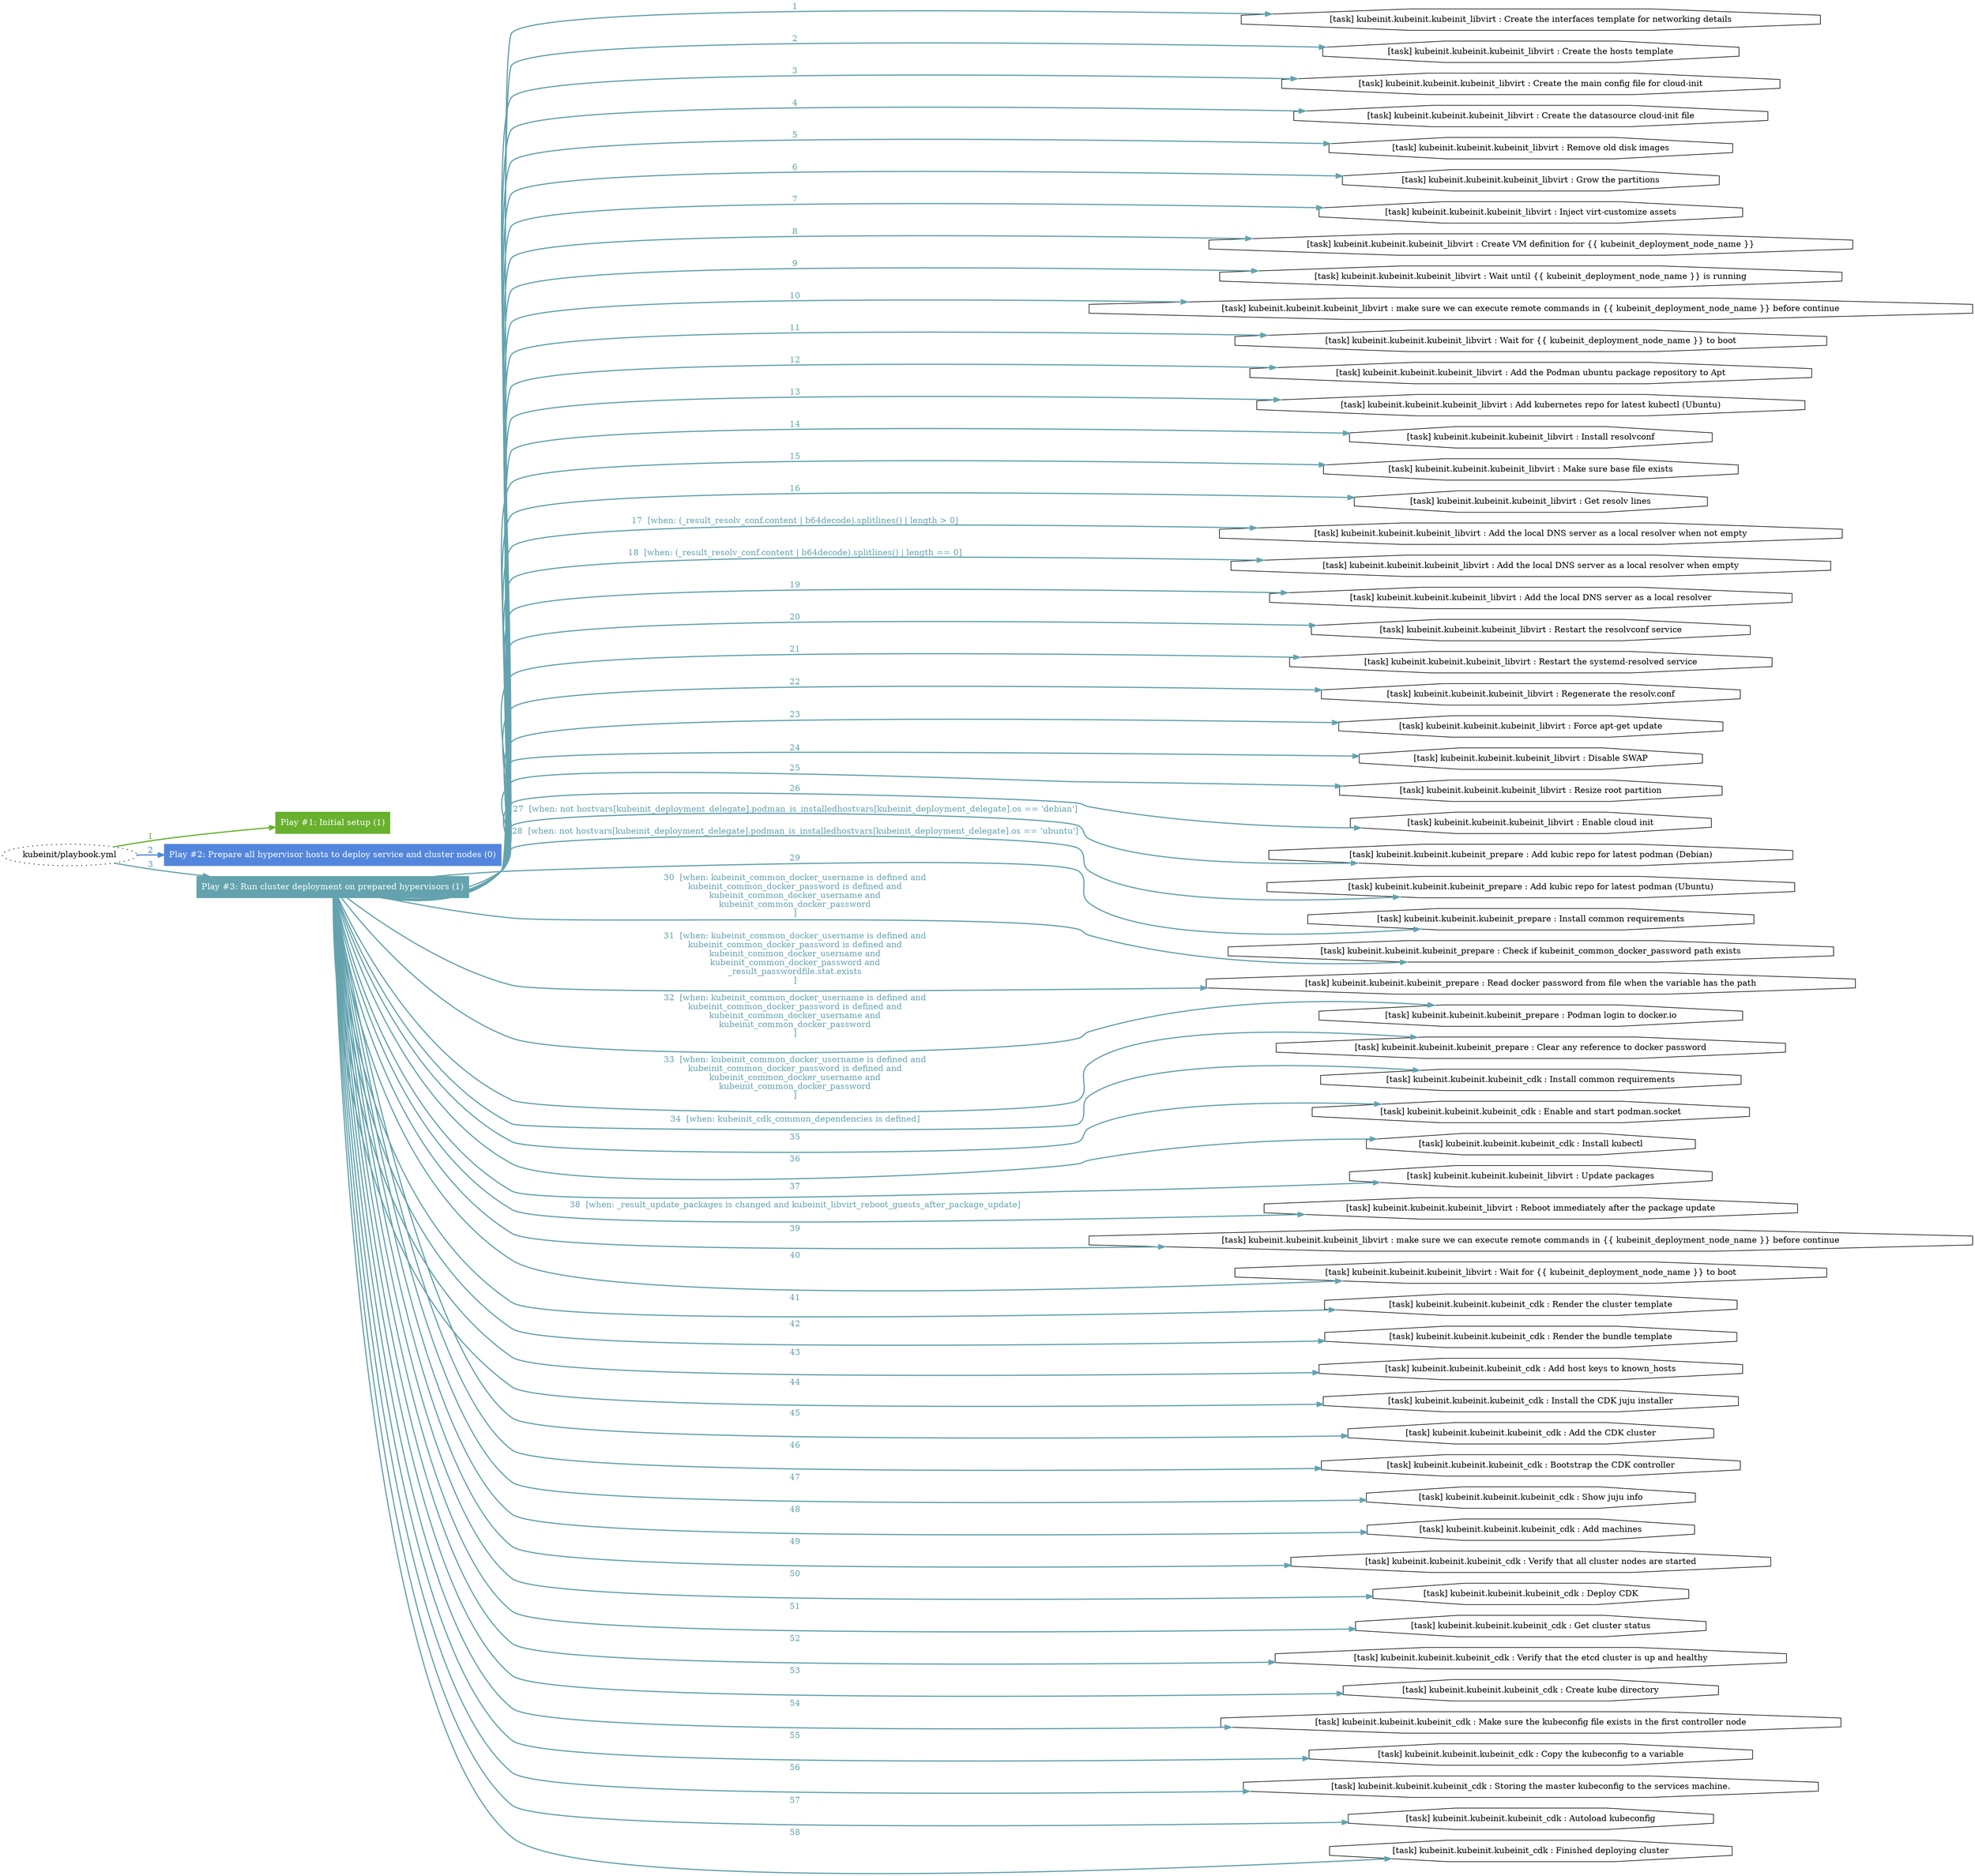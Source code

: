 digraph "kubeinit/playbook.yml "{
	graph [concentrate=true ordering=in rankdir=LR ratio=fill]
	edge [esep=5 sep=10]
	"kubeinit/playbook.yml" [id=root_node style=dotted]
	subgraph "Play #1: Initial setup (1) "{
		"Play #1: Initial setup (1)" [color="#68b12e" fontcolor="#ffffff" id="play_97676948-1132-4bbd-acc6-75c689589f0f" shape=box style=filled tooltip=localhost]
		"kubeinit/playbook.yml" -> "Play #1: Initial setup (1)" [label=1 color="#68b12e" fontcolor="#68b12e" id="edge_725c2812-27c0-454d-ba21-c88327bc21b3" style=bold]
	}
	subgraph "Play #2: Prepare all hypervisor hosts to deploy service and cluster nodes (0) "{
		"Play #2: Prepare all hypervisor hosts to deploy service and cluster nodes (0)" [color="#5286dd" fontcolor="#ffffff" id="play_38b9e1bd-4bf5-4a47-880a-ba17e7076c77" shape=box style=filled tooltip=""]
		"kubeinit/playbook.yml" -> "Play #2: Prepare all hypervisor hosts to deploy service and cluster nodes (0)" [label=2 color="#5286dd" fontcolor="#5286dd" id="edge_0d77ea13-4ea5-438e-b4eb-9fa10ba1ccf0" style=bold]
	}
	subgraph "Play #3: Run cluster deployment on prepared hypervisors (1) "{
		"Play #3: Run cluster deployment on prepared hypervisors (1)" [color="#64a3ae" fontcolor="#ffffff" id="play_34d06e10-6e47-44f5-a37c-009485bf8ea0" shape=box style=filled tooltip=localhost]
		"kubeinit/playbook.yml" -> "Play #3: Run cluster deployment on prepared hypervisors (1)" [label=3 color="#64a3ae" fontcolor="#64a3ae" id="edge_bece94a0-9c89-4a17-91ac-e064e204e06b" style=bold]
		"task_7822ffdb-ac0e-4224-8fae-90fa3f5a3875" [label="[task] kubeinit.kubeinit.kubeinit_libvirt : Create the interfaces template for networking details" id="task_7822ffdb-ac0e-4224-8fae-90fa3f5a3875" shape=octagon tooltip="[task] kubeinit.kubeinit.kubeinit_libvirt : Create the interfaces template for networking details"]
		"Play #3: Run cluster deployment on prepared hypervisors (1)" -> "task_7822ffdb-ac0e-4224-8fae-90fa3f5a3875" [label=1 color="#64a3ae" fontcolor="#64a3ae" id="edge_5d136424-486d-4279-b289-36f00e780dd4" style=bold]
		"task_defb30c5-ec5b-49c4-b845-90dd65be178e" [label="[task] kubeinit.kubeinit.kubeinit_libvirt : Create the hosts template" id="task_defb30c5-ec5b-49c4-b845-90dd65be178e" shape=octagon tooltip="[task] kubeinit.kubeinit.kubeinit_libvirt : Create the hosts template"]
		"Play #3: Run cluster deployment on prepared hypervisors (1)" -> "task_defb30c5-ec5b-49c4-b845-90dd65be178e" [label=2 color="#64a3ae" fontcolor="#64a3ae" id="edge_8da1aaee-c177-458d-863b-52a4af0426bf" style=bold]
		"task_15c2af2e-a8a9-42b7-83e4-4c641619e77b" [label="[task] kubeinit.kubeinit.kubeinit_libvirt : Create the main config file for cloud-init" id="task_15c2af2e-a8a9-42b7-83e4-4c641619e77b" shape=octagon tooltip="[task] kubeinit.kubeinit.kubeinit_libvirt : Create the main config file for cloud-init"]
		"Play #3: Run cluster deployment on prepared hypervisors (1)" -> "task_15c2af2e-a8a9-42b7-83e4-4c641619e77b" [label=3 color="#64a3ae" fontcolor="#64a3ae" id="edge_eaca8b08-f4a7-49cc-8f68-7a0d11c7de42" style=bold]
		"task_b4ef007c-49db-4737-96ca-246aed0c19cb" [label="[task] kubeinit.kubeinit.kubeinit_libvirt : Create the datasource cloud-init file" id="task_b4ef007c-49db-4737-96ca-246aed0c19cb" shape=octagon tooltip="[task] kubeinit.kubeinit.kubeinit_libvirt : Create the datasource cloud-init file"]
		"Play #3: Run cluster deployment on prepared hypervisors (1)" -> "task_b4ef007c-49db-4737-96ca-246aed0c19cb" [label=4 color="#64a3ae" fontcolor="#64a3ae" id="edge_fb639c26-37a4-4f8b-9dac-3731397416d8" style=bold]
		"task_2f0653cf-b306-4c4a-acab-6479e87bba1c" [label="[task] kubeinit.kubeinit.kubeinit_libvirt : Remove old disk images" id="task_2f0653cf-b306-4c4a-acab-6479e87bba1c" shape=octagon tooltip="[task] kubeinit.kubeinit.kubeinit_libvirt : Remove old disk images"]
		"Play #3: Run cluster deployment on prepared hypervisors (1)" -> "task_2f0653cf-b306-4c4a-acab-6479e87bba1c" [label=5 color="#64a3ae" fontcolor="#64a3ae" id="edge_feb1f927-c0d2-428f-8ead-ed80b0b9d239" style=bold]
		"task_7c90768b-6b95-4eea-9c2f-ec2d256de6e4" [label="[task] kubeinit.kubeinit.kubeinit_libvirt : Grow the partitions" id="task_7c90768b-6b95-4eea-9c2f-ec2d256de6e4" shape=octagon tooltip="[task] kubeinit.kubeinit.kubeinit_libvirt : Grow the partitions"]
		"Play #3: Run cluster deployment on prepared hypervisors (1)" -> "task_7c90768b-6b95-4eea-9c2f-ec2d256de6e4" [label=6 color="#64a3ae" fontcolor="#64a3ae" id="edge_a38e9a66-4863-43da-82e5-e0cccaabc769" style=bold]
		"task_6acd43ce-9d87-4406-b2a9-14472372e23b" [label="[task] kubeinit.kubeinit.kubeinit_libvirt : Inject virt-customize assets" id="task_6acd43ce-9d87-4406-b2a9-14472372e23b" shape=octagon tooltip="[task] kubeinit.kubeinit.kubeinit_libvirt : Inject virt-customize assets"]
		"Play #3: Run cluster deployment on prepared hypervisors (1)" -> "task_6acd43ce-9d87-4406-b2a9-14472372e23b" [label=7 color="#64a3ae" fontcolor="#64a3ae" id="edge_95780c96-f570-4c69-80fc-9bb2872dff5a" style=bold]
		"task_ca23bec9-15dd-4c1c-af3e-ff93ac5cfa8b" [label="[task] kubeinit.kubeinit.kubeinit_libvirt : Create VM definition for {{ kubeinit_deployment_node_name }}" id="task_ca23bec9-15dd-4c1c-af3e-ff93ac5cfa8b" shape=octagon tooltip="[task] kubeinit.kubeinit.kubeinit_libvirt : Create VM definition for {{ kubeinit_deployment_node_name }}"]
		"Play #3: Run cluster deployment on prepared hypervisors (1)" -> "task_ca23bec9-15dd-4c1c-af3e-ff93ac5cfa8b" [label=8 color="#64a3ae" fontcolor="#64a3ae" id="edge_ecc71e47-4631-48bd-8056-39a43138ef74" style=bold]
		"task_702a023f-c80a-47b7-95a3-aa16ac9c5ffc" [label="[task] kubeinit.kubeinit.kubeinit_libvirt : Wait until {{ kubeinit_deployment_node_name }} is running" id="task_702a023f-c80a-47b7-95a3-aa16ac9c5ffc" shape=octagon tooltip="[task] kubeinit.kubeinit.kubeinit_libvirt : Wait until {{ kubeinit_deployment_node_name }} is running"]
		"Play #3: Run cluster deployment on prepared hypervisors (1)" -> "task_702a023f-c80a-47b7-95a3-aa16ac9c5ffc" [label=9 color="#64a3ae" fontcolor="#64a3ae" id="edge_17da624e-cfd7-40ff-8e4d-f9c9727454fb" style=bold]
		"task_ee39ac9a-dcc7-4291-bffa-b4657a0a47bd" [label="[task] kubeinit.kubeinit.kubeinit_libvirt : make sure we can execute remote commands in {{ kubeinit_deployment_node_name }} before continue" id="task_ee39ac9a-dcc7-4291-bffa-b4657a0a47bd" shape=octagon tooltip="[task] kubeinit.kubeinit.kubeinit_libvirt : make sure we can execute remote commands in {{ kubeinit_deployment_node_name }} before continue"]
		"Play #3: Run cluster deployment on prepared hypervisors (1)" -> "task_ee39ac9a-dcc7-4291-bffa-b4657a0a47bd" [label=10 color="#64a3ae" fontcolor="#64a3ae" id="edge_34d90936-00ca-4c6e-9cd5-b5de8ae12bcb" style=bold]
		"task_f123ad64-3e2a-4a86-905b-fc879104a3fa" [label="[task] kubeinit.kubeinit.kubeinit_libvirt : Wait for {{ kubeinit_deployment_node_name }} to boot" id="task_f123ad64-3e2a-4a86-905b-fc879104a3fa" shape=octagon tooltip="[task] kubeinit.kubeinit.kubeinit_libvirt : Wait for {{ kubeinit_deployment_node_name }} to boot"]
		"Play #3: Run cluster deployment on prepared hypervisors (1)" -> "task_f123ad64-3e2a-4a86-905b-fc879104a3fa" [label=11 color="#64a3ae" fontcolor="#64a3ae" id="edge_4507d930-0e91-4d3f-b755-829045d4b698" style=bold]
		"task_a5771eeb-a296-4a71-8130-10bbfd2e936c" [label="[task] kubeinit.kubeinit.kubeinit_libvirt : Add the Podman ubuntu package repository to Apt" id="task_a5771eeb-a296-4a71-8130-10bbfd2e936c" shape=octagon tooltip="[task] kubeinit.kubeinit.kubeinit_libvirt : Add the Podman ubuntu package repository to Apt"]
		"Play #3: Run cluster deployment on prepared hypervisors (1)" -> "task_a5771eeb-a296-4a71-8130-10bbfd2e936c" [label=12 color="#64a3ae" fontcolor="#64a3ae" id="edge_dc92dfbf-0cd6-42f7-b09a-02b8abf0ac65" style=bold]
		"task_95332644-cc6f-4789-811e-063ec874d643" [label="[task] kubeinit.kubeinit.kubeinit_libvirt : Add kubernetes repo for latest kubectl (Ubuntu)" id="task_95332644-cc6f-4789-811e-063ec874d643" shape=octagon tooltip="[task] kubeinit.kubeinit.kubeinit_libvirt : Add kubernetes repo for latest kubectl (Ubuntu)"]
		"Play #3: Run cluster deployment on prepared hypervisors (1)" -> "task_95332644-cc6f-4789-811e-063ec874d643" [label=13 color="#64a3ae" fontcolor="#64a3ae" id="edge_dfc9ecf2-3797-4477-910b-c4f05b1bda1a" style=bold]
		"task_3c79c0d6-ef08-42e6-9cb6-136c4d0849d1" [label="[task] kubeinit.kubeinit.kubeinit_libvirt : Install resolvconf" id="task_3c79c0d6-ef08-42e6-9cb6-136c4d0849d1" shape=octagon tooltip="[task] kubeinit.kubeinit.kubeinit_libvirt : Install resolvconf"]
		"Play #3: Run cluster deployment on prepared hypervisors (1)" -> "task_3c79c0d6-ef08-42e6-9cb6-136c4d0849d1" [label=14 color="#64a3ae" fontcolor="#64a3ae" id="edge_068cfa8f-b38e-4159-a607-ebaced187456" style=bold]
		"task_d699bcf7-5cd2-4d52-92f2-9250d92a813e" [label="[task] kubeinit.kubeinit.kubeinit_libvirt : Make sure base file exists" id="task_d699bcf7-5cd2-4d52-92f2-9250d92a813e" shape=octagon tooltip="[task] kubeinit.kubeinit.kubeinit_libvirt : Make sure base file exists"]
		"Play #3: Run cluster deployment on prepared hypervisors (1)" -> "task_d699bcf7-5cd2-4d52-92f2-9250d92a813e" [label=15 color="#64a3ae" fontcolor="#64a3ae" id="edge_9559338f-8538-459e-91ce-17608d92567f" style=bold]
		"task_c26eede8-6575-4ae4-b566-f5bfbcaf1057" [label="[task] kubeinit.kubeinit.kubeinit_libvirt : Get resolv lines" id="task_c26eede8-6575-4ae4-b566-f5bfbcaf1057" shape=octagon tooltip="[task] kubeinit.kubeinit.kubeinit_libvirt : Get resolv lines"]
		"Play #3: Run cluster deployment on prepared hypervisors (1)" -> "task_c26eede8-6575-4ae4-b566-f5bfbcaf1057" [label=16 color="#64a3ae" fontcolor="#64a3ae" id="edge_aa3a7348-343a-449f-9e44-4598780a1956" style=bold]
		"task_412a3cb0-a8de-49b6-843d-1074720881cb" [label="[task] kubeinit.kubeinit.kubeinit_libvirt : Add the local DNS server as a local resolver when not empty" id="task_412a3cb0-a8de-49b6-843d-1074720881cb" shape=octagon tooltip="[task] kubeinit.kubeinit.kubeinit_libvirt : Add the local DNS server as a local resolver when not empty"]
		"Play #3: Run cluster deployment on prepared hypervisors (1)" -> "task_412a3cb0-a8de-49b6-843d-1074720881cb" [label="17  [when: (_result_resolv_conf.content | b64decode).splitlines() | length > 0]" color="#64a3ae" fontcolor="#64a3ae" id="edge_826176ce-8bbc-4988-a274-0eca122ee6cb" style=bold]
		"task_7a3e859a-f719-4b70-a351-6d37bb515cf0" [label="[task] kubeinit.kubeinit.kubeinit_libvirt : Add the local DNS server as a local resolver when empty" id="task_7a3e859a-f719-4b70-a351-6d37bb515cf0" shape=octagon tooltip="[task] kubeinit.kubeinit.kubeinit_libvirt : Add the local DNS server as a local resolver when empty"]
		"Play #3: Run cluster deployment on prepared hypervisors (1)" -> "task_7a3e859a-f719-4b70-a351-6d37bb515cf0" [label="18  [when: (_result_resolv_conf.content | b64decode).splitlines() | length == 0]" color="#64a3ae" fontcolor="#64a3ae" id="edge_b8ba4aff-1b93-4d4b-9869-05ddff3ae377" style=bold]
		"task_5533a897-a423-4e04-9f22-b82a73298b49" [label="[task] kubeinit.kubeinit.kubeinit_libvirt : Add the local DNS server as a local resolver" id="task_5533a897-a423-4e04-9f22-b82a73298b49" shape=octagon tooltip="[task] kubeinit.kubeinit.kubeinit_libvirt : Add the local DNS server as a local resolver"]
		"Play #3: Run cluster deployment on prepared hypervisors (1)" -> "task_5533a897-a423-4e04-9f22-b82a73298b49" [label=19 color="#64a3ae" fontcolor="#64a3ae" id="edge_0d4c77b1-259d-4abd-8292-366a2ca070f1" style=bold]
		"task_7d45b643-af41-4823-8c6e-c61e85bab00f" [label="[task] kubeinit.kubeinit.kubeinit_libvirt : Restart the resolvconf service" id="task_7d45b643-af41-4823-8c6e-c61e85bab00f" shape=octagon tooltip="[task] kubeinit.kubeinit.kubeinit_libvirt : Restart the resolvconf service"]
		"Play #3: Run cluster deployment on prepared hypervisors (1)" -> "task_7d45b643-af41-4823-8c6e-c61e85bab00f" [label=20 color="#64a3ae" fontcolor="#64a3ae" id="edge_68a42bb7-4b09-455a-a66c-ad25a9d23232" style=bold]
		"task_694ce84b-728e-41f7-9f4f-88eccd0d6011" [label="[task] kubeinit.kubeinit.kubeinit_libvirt : Restart the systemd-resolved service" id="task_694ce84b-728e-41f7-9f4f-88eccd0d6011" shape=octagon tooltip="[task] kubeinit.kubeinit.kubeinit_libvirt : Restart the systemd-resolved service"]
		"Play #3: Run cluster deployment on prepared hypervisors (1)" -> "task_694ce84b-728e-41f7-9f4f-88eccd0d6011" [label=21 color="#64a3ae" fontcolor="#64a3ae" id="edge_02f4be63-4b59-4518-ad75-47cf73adaee9" style=bold]
		"task_345c1005-04d3-4912-aeab-2f61a6185e18" [label="[task] kubeinit.kubeinit.kubeinit_libvirt : Regenerate the resolv.conf" id="task_345c1005-04d3-4912-aeab-2f61a6185e18" shape=octagon tooltip="[task] kubeinit.kubeinit.kubeinit_libvirt : Regenerate the resolv.conf"]
		"Play #3: Run cluster deployment on prepared hypervisors (1)" -> "task_345c1005-04d3-4912-aeab-2f61a6185e18" [label=22 color="#64a3ae" fontcolor="#64a3ae" id="edge_73a1985d-0a1e-44c3-909d-9d7263299028" style=bold]
		"task_441c63dc-7010-4823-89db-fedf652b6674" [label="[task] kubeinit.kubeinit.kubeinit_libvirt : Force apt-get update" id="task_441c63dc-7010-4823-89db-fedf652b6674" shape=octagon tooltip="[task] kubeinit.kubeinit.kubeinit_libvirt : Force apt-get update"]
		"Play #3: Run cluster deployment on prepared hypervisors (1)" -> "task_441c63dc-7010-4823-89db-fedf652b6674" [label=23 color="#64a3ae" fontcolor="#64a3ae" id="edge_fa4a5ff0-b71f-4a18-b155-91a8507f2c58" style=bold]
		"task_a2bf1553-b954-4c04-9263-7b3dfaecfac2" [label="[task] kubeinit.kubeinit.kubeinit_libvirt : Disable SWAP" id="task_a2bf1553-b954-4c04-9263-7b3dfaecfac2" shape=octagon tooltip="[task] kubeinit.kubeinit.kubeinit_libvirt : Disable SWAP"]
		"Play #3: Run cluster deployment on prepared hypervisors (1)" -> "task_a2bf1553-b954-4c04-9263-7b3dfaecfac2" [label=24 color="#64a3ae" fontcolor="#64a3ae" id="edge_aab1c3fb-54e4-4a16-bc7a-674335322c72" style=bold]
		"task_4feceb97-911a-4ee8-b0c9-0f47ca741069" [label="[task] kubeinit.kubeinit.kubeinit_libvirt : Resize root partition" id="task_4feceb97-911a-4ee8-b0c9-0f47ca741069" shape=octagon tooltip="[task] kubeinit.kubeinit.kubeinit_libvirt : Resize root partition"]
		"Play #3: Run cluster deployment on prepared hypervisors (1)" -> "task_4feceb97-911a-4ee8-b0c9-0f47ca741069" [label=25 color="#64a3ae" fontcolor="#64a3ae" id="edge_b17a5be7-16e6-4af1-b433-c9796b0541ea" style=bold]
		"task_ba8111dc-ddc0-4cfd-b1a4-d9bf8188d608" [label="[task] kubeinit.kubeinit.kubeinit_libvirt : Enable cloud init" id="task_ba8111dc-ddc0-4cfd-b1a4-d9bf8188d608" shape=octagon tooltip="[task] kubeinit.kubeinit.kubeinit_libvirt : Enable cloud init"]
		"Play #3: Run cluster deployment on prepared hypervisors (1)" -> "task_ba8111dc-ddc0-4cfd-b1a4-d9bf8188d608" [label=26 color="#64a3ae" fontcolor="#64a3ae" id="edge_2b4dcf1b-d4fc-4b17-8f81-f53b308e6932" style=bold]
		"task_f0011f26-dac7-48c3-bc7e-31f37b2c7a78" [label="[task] kubeinit.kubeinit.kubeinit_prepare : Add kubic repo for latest podman (Debian)" id="task_f0011f26-dac7-48c3-bc7e-31f37b2c7a78" shape=octagon tooltip="[task] kubeinit.kubeinit.kubeinit_prepare : Add kubic repo for latest podman (Debian)"]
		"Play #3: Run cluster deployment on prepared hypervisors (1)" -> "task_f0011f26-dac7-48c3-bc7e-31f37b2c7a78" [label="27  [when: not hostvars[kubeinit_deployment_delegate].podman_is_installedhostvars[kubeinit_deployment_delegate].os == 'debian']" color="#64a3ae" fontcolor="#64a3ae" id="edge_01e58dcb-8680-4aae-9fe3-6de12ad8ec2d" style=bold]
		"task_4402da80-7b68-42d1-b87b-17b606e46874" [label="[task] kubeinit.kubeinit.kubeinit_prepare : Add kubic repo for latest podman (Ubuntu)" id="task_4402da80-7b68-42d1-b87b-17b606e46874" shape=octagon tooltip="[task] kubeinit.kubeinit.kubeinit_prepare : Add kubic repo for latest podman (Ubuntu)"]
		"Play #3: Run cluster deployment on prepared hypervisors (1)" -> "task_4402da80-7b68-42d1-b87b-17b606e46874" [label="28  [when: not hostvars[kubeinit_deployment_delegate].podman_is_installedhostvars[kubeinit_deployment_delegate].os == 'ubuntu']" color="#64a3ae" fontcolor="#64a3ae" id="edge_aeb423a3-3699-4450-859a-d26f7bcb62be" style=bold]
		"task_bdb7e0c3-4fa0-4f38-9108-e65e876159c9" [label="[task] kubeinit.kubeinit.kubeinit_prepare : Install common requirements" id="task_bdb7e0c3-4fa0-4f38-9108-e65e876159c9" shape=octagon tooltip="[task] kubeinit.kubeinit.kubeinit_prepare : Install common requirements"]
		"Play #3: Run cluster deployment on prepared hypervisors (1)" -> "task_bdb7e0c3-4fa0-4f38-9108-e65e876159c9" [label=29 color="#64a3ae" fontcolor="#64a3ae" id="edge_5e286ebd-9644-4837-b62f-b398fbcca24a" style=bold]
		"task_046691ad-7b95-49d1-bcea-fea1740dae33" [label="[task] kubeinit.kubeinit.kubeinit_prepare : Check if kubeinit_common_docker_password path exists" id="task_046691ad-7b95-49d1-bcea-fea1740dae33" shape=octagon tooltip="[task] kubeinit.kubeinit.kubeinit_prepare : Check if kubeinit_common_docker_password path exists"]
		"Play #3: Run cluster deployment on prepared hypervisors (1)" -> "task_046691ad-7b95-49d1-bcea-fea1740dae33" [label="30  [when: kubeinit_common_docker_username is defined and
kubeinit_common_docker_password is defined and
kubeinit_common_docker_username and
kubeinit_common_docker_password
]" color="#64a3ae" fontcolor="#64a3ae" id="edge_7b1e16bc-d278-40c3-84ba-6da00f9e7c76" style=bold]
		"task_6f9e4226-90ae-4f07-b427-76229ec7108a" [label="[task] kubeinit.kubeinit.kubeinit_prepare : Read docker password from file when the variable has the path" id="task_6f9e4226-90ae-4f07-b427-76229ec7108a" shape=octagon tooltip="[task] kubeinit.kubeinit.kubeinit_prepare : Read docker password from file when the variable has the path"]
		"Play #3: Run cluster deployment on prepared hypervisors (1)" -> "task_6f9e4226-90ae-4f07-b427-76229ec7108a" [label="31  [when: kubeinit_common_docker_username is defined and
kubeinit_common_docker_password is defined and
kubeinit_common_docker_username and
kubeinit_common_docker_password and
_result_passwordfile.stat.exists
]" color="#64a3ae" fontcolor="#64a3ae" id="edge_bc871f4d-e1de-4068-b044-364286627f43" style=bold]
		"task_27dd92f8-c094-429b-96f3-8d43152cbd91" [label="[task] kubeinit.kubeinit.kubeinit_prepare : Podman login to docker.io" id="task_27dd92f8-c094-429b-96f3-8d43152cbd91" shape=octagon tooltip="[task] kubeinit.kubeinit.kubeinit_prepare : Podman login to docker.io"]
		"Play #3: Run cluster deployment on prepared hypervisors (1)" -> "task_27dd92f8-c094-429b-96f3-8d43152cbd91" [label="32  [when: kubeinit_common_docker_username is defined and
kubeinit_common_docker_password is defined and
kubeinit_common_docker_username and
kubeinit_common_docker_password
]" color="#64a3ae" fontcolor="#64a3ae" id="edge_9e3a33a9-1e50-44a6-b4ba-4657b8754079" style=bold]
		"task_704cc6bb-9a34-415b-b9b3-b86bf70594aa" [label="[task] kubeinit.kubeinit.kubeinit_prepare : Clear any reference to docker password" id="task_704cc6bb-9a34-415b-b9b3-b86bf70594aa" shape=octagon tooltip="[task] kubeinit.kubeinit.kubeinit_prepare : Clear any reference to docker password"]
		"Play #3: Run cluster deployment on prepared hypervisors (1)" -> "task_704cc6bb-9a34-415b-b9b3-b86bf70594aa" [label="33  [when: kubeinit_common_docker_username is defined and
kubeinit_common_docker_password is defined and
kubeinit_common_docker_username and
kubeinit_common_docker_password
]" color="#64a3ae" fontcolor="#64a3ae" id="edge_cf47ba8b-3ee2-4d4c-876e-b88bbec34a15" style=bold]
		"task_38952835-a306-4cb6-b015-ecd0f7f25bb5" [label="[task] kubeinit.kubeinit.kubeinit_cdk : Install common requirements" id="task_38952835-a306-4cb6-b015-ecd0f7f25bb5" shape=octagon tooltip="[task] kubeinit.kubeinit.kubeinit_cdk : Install common requirements"]
		"Play #3: Run cluster deployment on prepared hypervisors (1)" -> "task_38952835-a306-4cb6-b015-ecd0f7f25bb5" [label="34  [when: kubeinit_cdk_common_dependencies is defined]" color="#64a3ae" fontcolor="#64a3ae" id="edge_f4431a61-8bd7-407c-8832-05a4aa43617d" style=bold]
		"task_a71da776-19d7-4c02-91c4-4b7761ddc966" [label="[task] kubeinit.kubeinit.kubeinit_cdk : Enable and start podman.socket" id="task_a71da776-19d7-4c02-91c4-4b7761ddc966" shape=octagon tooltip="[task] kubeinit.kubeinit.kubeinit_cdk : Enable and start podman.socket"]
		"Play #3: Run cluster deployment on prepared hypervisors (1)" -> "task_a71da776-19d7-4c02-91c4-4b7761ddc966" [label=35 color="#64a3ae" fontcolor="#64a3ae" id="edge_3e7784ff-d77d-4ea0-9daf-b692b05f8551" style=bold]
		"task_a265f845-8552-41fe-8c6f-35c1982a9be6" [label="[task] kubeinit.kubeinit.kubeinit_cdk : Install kubectl" id="task_a265f845-8552-41fe-8c6f-35c1982a9be6" shape=octagon tooltip="[task] kubeinit.kubeinit.kubeinit_cdk : Install kubectl"]
		"Play #3: Run cluster deployment on prepared hypervisors (1)" -> "task_a265f845-8552-41fe-8c6f-35c1982a9be6" [label=36 color="#64a3ae" fontcolor="#64a3ae" id="edge_c6e498e2-b035-4cc2-8cb2-b82090cc46ea" style=bold]
		"task_c3dedb19-ea17-4507-82cf-7ef6a04ea48d" [label="[task] kubeinit.kubeinit.kubeinit_libvirt : Update packages" id="task_c3dedb19-ea17-4507-82cf-7ef6a04ea48d" shape=octagon tooltip="[task] kubeinit.kubeinit.kubeinit_libvirt : Update packages"]
		"Play #3: Run cluster deployment on prepared hypervisors (1)" -> "task_c3dedb19-ea17-4507-82cf-7ef6a04ea48d" [label=37 color="#64a3ae" fontcolor="#64a3ae" id="edge_c3fb5159-d7c9-405e-b0ef-2022b5843941" style=bold]
		"task_9a0b31bd-76a4-4cd4-a6f3-e10da6178806" [label="[task] kubeinit.kubeinit.kubeinit_libvirt : Reboot immediately after the package update" id="task_9a0b31bd-76a4-4cd4-a6f3-e10da6178806" shape=octagon tooltip="[task] kubeinit.kubeinit.kubeinit_libvirt : Reboot immediately after the package update"]
		"Play #3: Run cluster deployment on prepared hypervisors (1)" -> "task_9a0b31bd-76a4-4cd4-a6f3-e10da6178806" [label="38  [when: _result_update_packages is changed and kubeinit_libvirt_reboot_guests_after_package_update]" color="#64a3ae" fontcolor="#64a3ae" id="edge_1ea58cf7-2fc5-42d6-93dd-3a2d4b457169" style=bold]
		"task_1a1712ef-cbe4-422d-9724-8391cd8c7da7" [label="[task] kubeinit.kubeinit.kubeinit_libvirt : make sure we can execute remote commands in {{ kubeinit_deployment_node_name }} before continue" id="task_1a1712ef-cbe4-422d-9724-8391cd8c7da7" shape=octagon tooltip="[task] kubeinit.kubeinit.kubeinit_libvirt : make sure we can execute remote commands in {{ kubeinit_deployment_node_name }} before continue"]
		"Play #3: Run cluster deployment on prepared hypervisors (1)" -> "task_1a1712ef-cbe4-422d-9724-8391cd8c7da7" [label=39 color="#64a3ae" fontcolor="#64a3ae" id="edge_fe9d3520-3802-417d-bd46-03454da43195" style=bold]
		"task_d5a5ace8-cfa4-4964-863d-d7d72727649a" [label="[task] kubeinit.kubeinit.kubeinit_libvirt : Wait for {{ kubeinit_deployment_node_name }} to boot" id="task_d5a5ace8-cfa4-4964-863d-d7d72727649a" shape=octagon tooltip="[task] kubeinit.kubeinit.kubeinit_libvirt : Wait for {{ kubeinit_deployment_node_name }} to boot"]
		"Play #3: Run cluster deployment on prepared hypervisors (1)" -> "task_d5a5ace8-cfa4-4964-863d-d7d72727649a" [label=40 color="#64a3ae" fontcolor="#64a3ae" id="edge_b295b6fb-d8eb-4472-93bb-4c4be74c9731" style=bold]
		"task_ff34210c-c867-4063-a75a-8c4b9c0a1af3" [label="[task] kubeinit.kubeinit.kubeinit_cdk : Render the cluster template" id="task_ff34210c-c867-4063-a75a-8c4b9c0a1af3" shape=octagon tooltip="[task] kubeinit.kubeinit.kubeinit_cdk : Render the cluster template"]
		"Play #3: Run cluster deployment on prepared hypervisors (1)" -> "task_ff34210c-c867-4063-a75a-8c4b9c0a1af3" [label=41 color="#64a3ae" fontcolor="#64a3ae" id="edge_5c0275ca-fbce-4783-b9fe-5ab046bd29fc" style=bold]
		"task_53da5630-2a10-487f-998b-3f6e78de0fa4" [label="[task] kubeinit.kubeinit.kubeinit_cdk : Render the bundle template" id="task_53da5630-2a10-487f-998b-3f6e78de0fa4" shape=octagon tooltip="[task] kubeinit.kubeinit.kubeinit_cdk : Render the bundle template"]
		"Play #3: Run cluster deployment on prepared hypervisors (1)" -> "task_53da5630-2a10-487f-998b-3f6e78de0fa4" [label=42 color="#64a3ae" fontcolor="#64a3ae" id="edge_8cb005a0-be19-4bfa-b3ba-11db5dc2d9ed" style=bold]
		"task_a3c1cb84-4df2-4150-a294-5749026dd577" [label="[task] kubeinit.kubeinit.kubeinit_cdk : Add host keys to known_hosts" id="task_a3c1cb84-4df2-4150-a294-5749026dd577" shape=octagon tooltip="[task] kubeinit.kubeinit.kubeinit_cdk : Add host keys to known_hosts"]
		"Play #3: Run cluster deployment on prepared hypervisors (1)" -> "task_a3c1cb84-4df2-4150-a294-5749026dd577" [label=43 color="#64a3ae" fontcolor="#64a3ae" id="edge_a341e86b-8f3e-430f-be51-ce8c0c0d469e" style=bold]
		"task_535c057c-a1b1-4409-8b2a-2639bc8c759a" [label="[task] kubeinit.kubeinit.kubeinit_cdk : Install the CDK juju installer" id="task_535c057c-a1b1-4409-8b2a-2639bc8c759a" shape=octagon tooltip="[task] kubeinit.kubeinit.kubeinit_cdk : Install the CDK juju installer"]
		"Play #3: Run cluster deployment on prepared hypervisors (1)" -> "task_535c057c-a1b1-4409-8b2a-2639bc8c759a" [label=44 color="#64a3ae" fontcolor="#64a3ae" id="edge_dba53487-f451-4a48-8ec8-abcbb3113865" style=bold]
		"task_04deafba-aa77-4355-bcd4-e521887e54e5" [label="[task] kubeinit.kubeinit.kubeinit_cdk : Add the CDK cluster" id="task_04deafba-aa77-4355-bcd4-e521887e54e5" shape=octagon tooltip="[task] kubeinit.kubeinit.kubeinit_cdk : Add the CDK cluster"]
		"Play #3: Run cluster deployment on prepared hypervisors (1)" -> "task_04deafba-aa77-4355-bcd4-e521887e54e5" [label=45 color="#64a3ae" fontcolor="#64a3ae" id="edge_95180941-3ce1-43d5-aefe-38cf912e5d56" style=bold]
		"task_2afeaedb-696a-4468-9e76-7bc256b600c2" [label="[task] kubeinit.kubeinit.kubeinit_cdk : Bootstrap the CDK controller" id="task_2afeaedb-696a-4468-9e76-7bc256b600c2" shape=octagon tooltip="[task] kubeinit.kubeinit.kubeinit_cdk : Bootstrap the CDK controller"]
		"Play #3: Run cluster deployment on prepared hypervisors (1)" -> "task_2afeaedb-696a-4468-9e76-7bc256b600c2" [label=46 color="#64a3ae" fontcolor="#64a3ae" id="edge_75505a92-01b4-4773-922b-c3033f4bf062" style=bold]
		"task_b8830c2d-79c3-45e3-a806-617f01087b39" [label="[task] kubeinit.kubeinit.kubeinit_cdk : Show juju info" id="task_b8830c2d-79c3-45e3-a806-617f01087b39" shape=octagon tooltip="[task] kubeinit.kubeinit.kubeinit_cdk : Show juju info"]
		"Play #3: Run cluster deployment on prepared hypervisors (1)" -> "task_b8830c2d-79c3-45e3-a806-617f01087b39" [label=47 color="#64a3ae" fontcolor="#64a3ae" id="edge_bb6bb1a4-1a41-4b8a-90fb-abea21482472" style=bold]
		"task_03a4c52a-e837-45db-af04-39b7173459ce" [label="[task] kubeinit.kubeinit.kubeinit_cdk : Add machines" id="task_03a4c52a-e837-45db-af04-39b7173459ce" shape=octagon tooltip="[task] kubeinit.kubeinit.kubeinit_cdk : Add machines"]
		"Play #3: Run cluster deployment on prepared hypervisors (1)" -> "task_03a4c52a-e837-45db-af04-39b7173459ce" [label=48 color="#64a3ae" fontcolor="#64a3ae" id="edge_eb2a63f8-8d5e-464e-8e53-d1be1ae69df2" style=bold]
		"task_cd44ba8f-28d7-47c7-9993-0b8331ff699f" [label="[task] kubeinit.kubeinit.kubeinit_cdk : Verify that all cluster nodes are started" id="task_cd44ba8f-28d7-47c7-9993-0b8331ff699f" shape=octagon tooltip="[task] kubeinit.kubeinit.kubeinit_cdk : Verify that all cluster nodes are started"]
		"Play #3: Run cluster deployment on prepared hypervisors (1)" -> "task_cd44ba8f-28d7-47c7-9993-0b8331ff699f" [label=49 color="#64a3ae" fontcolor="#64a3ae" id="edge_bf34c91f-f0b7-469e-b4c8-9d919d2b3a45" style=bold]
		"task_d2c890e1-50fd-4fbf-a951-505460523835" [label="[task] kubeinit.kubeinit.kubeinit_cdk : Deploy CDK" id="task_d2c890e1-50fd-4fbf-a951-505460523835" shape=octagon tooltip="[task] kubeinit.kubeinit.kubeinit_cdk : Deploy CDK"]
		"Play #3: Run cluster deployment on prepared hypervisors (1)" -> "task_d2c890e1-50fd-4fbf-a951-505460523835" [label=50 color="#64a3ae" fontcolor="#64a3ae" id="edge_879851cd-9300-4db3-bff1-b8f039c6c65f" style=bold]
		"task_482bb817-ffbe-4745-94f3-db543e0ea7e9" [label="[task] kubeinit.kubeinit.kubeinit_cdk : Get cluster status" id="task_482bb817-ffbe-4745-94f3-db543e0ea7e9" shape=octagon tooltip="[task] kubeinit.kubeinit.kubeinit_cdk : Get cluster status"]
		"Play #3: Run cluster deployment on prepared hypervisors (1)" -> "task_482bb817-ffbe-4745-94f3-db543e0ea7e9" [label=51 color="#64a3ae" fontcolor="#64a3ae" id="edge_09e5b3ff-5446-406b-a185-ef59ac6133de" style=bold]
		"task_9925bc0b-acce-4d32-8bba-5959efcfa470" [label="[task] kubeinit.kubeinit.kubeinit_cdk : Verify that the etcd cluster is up and healthy" id="task_9925bc0b-acce-4d32-8bba-5959efcfa470" shape=octagon tooltip="[task] kubeinit.kubeinit.kubeinit_cdk : Verify that the etcd cluster is up and healthy"]
		"Play #3: Run cluster deployment on prepared hypervisors (1)" -> "task_9925bc0b-acce-4d32-8bba-5959efcfa470" [label=52 color="#64a3ae" fontcolor="#64a3ae" id="edge_59c3dbc7-b81f-4a29-a9c0-5a0958a1fe6e" style=bold]
		"task_478d7098-0a87-4c72-b320-d3bbdb260d19" [label="[task] kubeinit.kubeinit.kubeinit_cdk : Create kube directory" id="task_478d7098-0a87-4c72-b320-d3bbdb260d19" shape=octagon tooltip="[task] kubeinit.kubeinit.kubeinit_cdk : Create kube directory"]
		"Play #3: Run cluster deployment on prepared hypervisors (1)" -> "task_478d7098-0a87-4c72-b320-d3bbdb260d19" [label=53 color="#64a3ae" fontcolor="#64a3ae" id="edge_f7a7791e-32d5-4056-b6d2-308078a41522" style=bold]
		"task_8cf591d1-845f-45a1-a68f-5fa5785b3f81" [label="[task] kubeinit.kubeinit.kubeinit_cdk : Make sure the kubeconfig file exists in the first controller node" id="task_8cf591d1-845f-45a1-a68f-5fa5785b3f81" shape=octagon tooltip="[task] kubeinit.kubeinit.kubeinit_cdk : Make sure the kubeconfig file exists in the first controller node"]
		"Play #3: Run cluster deployment on prepared hypervisors (1)" -> "task_8cf591d1-845f-45a1-a68f-5fa5785b3f81" [label=54 color="#64a3ae" fontcolor="#64a3ae" id="edge_dc5d82c7-379e-4071-9118-99b14546b67e" style=bold]
		"task_2a90c675-4bdd-4c6d-848f-75baded3b265" [label="[task] kubeinit.kubeinit.kubeinit_cdk : Copy the kubeconfig to a variable" id="task_2a90c675-4bdd-4c6d-848f-75baded3b265" shape=octagon tooltip="[task] kubeinit.kubeinit.kubeinit_cdk : Copy the kubeconfig to a variable"]
		"Play #3: Run cluster deployment on prepared hypervisors (1)" -> "task_2a90c675-4bdd-4c6d-848f-75baded3b265" [label=55 color="#64a3ae" fontcolor="#64a3ae" id="edge_0eec071c-7e3b-4292-b3bf-746c05ec2b7e" style=bold]
		"task_e5d83556-36ec-468c-8248-54ca17c4f317" [label="[task] kubeinit.kubeinit.kubeinit_cdk : Storing the master kubeconfig to the services machine." id="task_e5d83556-36ec-468c-8248-54ca17c4f317" shape=octagon tooltip="[task] kubeinit.kubeinit.kubeinit_cdk : Storing the master kubeconfig to the services machine."]
		"Play #3: Run cluster deployment on prepared hypervisors (1)" -> "task_e5d83556-36ec-468c-8248-54ca17c4f317" [label=56 color="#64a3ae" fontcolor="#64a3ae" id="edge_977d02d7-f703-456e-a22c-9de0de3dbe07" style=bold]
		"task_023eeda0-ad8b-451b-afc2-bf07c9831dca" [label="[task] kubeinit.kubeinit.kubeinit_cdk : Autoload kubeconfig" id="task_023eeda0-ad8b-451b-afc2-bf07c9831dca" shape=octagon tooltip="[task] kubeinit.kubeinit.kubeinit_cdk : Autoload kubeconfig"]
		"Play #3: Run cluster deployment on prepared hypervisors (1)" -> "task_023eeda0-ad8b-451b-afc2-bf07c9831dca" [label=57 color="#64a3ae" fontcolor="#64a3ae" id="edge_5e8b880b-f020-426b-a903-084bd83ad4fa" style=bold]
		"task_f3acf78e-6135-4e5a-9c97-00dab584ecc9" [label="[task] kubeinit.kubeinit.kubeinit_cdk : Finished deploying cluster" id="task_f3acf78e-6135-4e5a-9c97-00dab584ecc9" shape=octagon tooltip="[task] kubeinit.kubeinit.kubeinit_cdk : Finished deploying cluster"]
		"Play #3: Run cluster deployment on prepared hypervisors (1)" -> "task_f3acf78e-6135-4e5a-9c97-00dab584ecc9" [label=58 color="#64a3ae" fontcolor="#64a3ae" id="edge_2ad5c5f4-f735-42db-98f4-8fda4023eb71" style=bold]
	}
}

